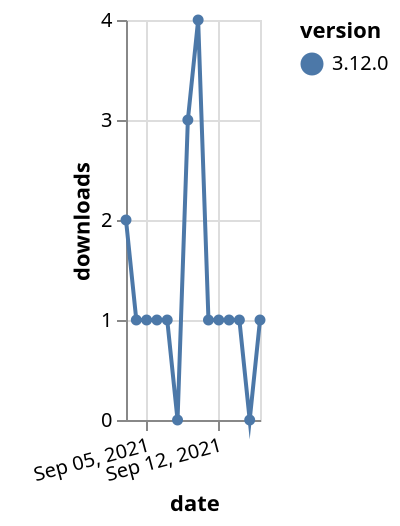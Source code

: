 {"$schema": "https://vega.github.io/schema/vega-lite/v5.json", "description": "A simple bar chart with embedded data.", "data": {"values": [{"date": "2021-09-03", "total": 510, "delta": 2, "version": "3.12.0"}, {"date": "2021-09-04", "total": 511, "delta": 1, "version": "3.12.0"}, {"date": "2021-09-05", "total": 512, "delta": 1, "version": "3.12.0"}, {"date": "2021-09-06", "total": 513, "delta": 1, "version": "3.12.0"}, {"date": "2021-09-07", "total": 514, "delta": 1, "version": "3.12.0"}, {"date": "2021-09-08", "total": 514, "delta": 0, "version": "3.12.0"}, {"date": "2021-09-09", "total": 517, "delta": 3, "version": "3.12.0"}, {"date": "2021-09-10", "total": 521, "delta": 4, "version": "3.12.0"}, {"date": "2021-09-11", "total": 522, "delta": 1, "version": "3.12.0"}, {"date": "2021-09-12", "total": 523, "delta": 1, "version": "3.12.0"}, {"date": "2021-09-13", "total": 524, "delta": 1, "version": "3.12.0"}, {"date": "2021-09-14", "total": 525, "delta": 1, "version": "3.12.0"}, {"date": "2021-09-15", "total": 525, "delta": 0, "version": "3.12.0"}, {"date": "2021-09-16", "total": 526, "delta": 1, "version": "3.12.0"}]}, "width": "container", "mark": {"type": "line", "point": {"filled": true}}, "encoding": {"x": {"field": "date", "type": "temporal", "timeUnit": "yearmonthdate", "title": "date", "axis": {"labelAngle": -15}}, "y": {"field": "delta", "type": "quantitative", "title": "downloads"}, "color": {"field": "version", "type": "nominal"}, "tooltip": {"field": "delta"}}}